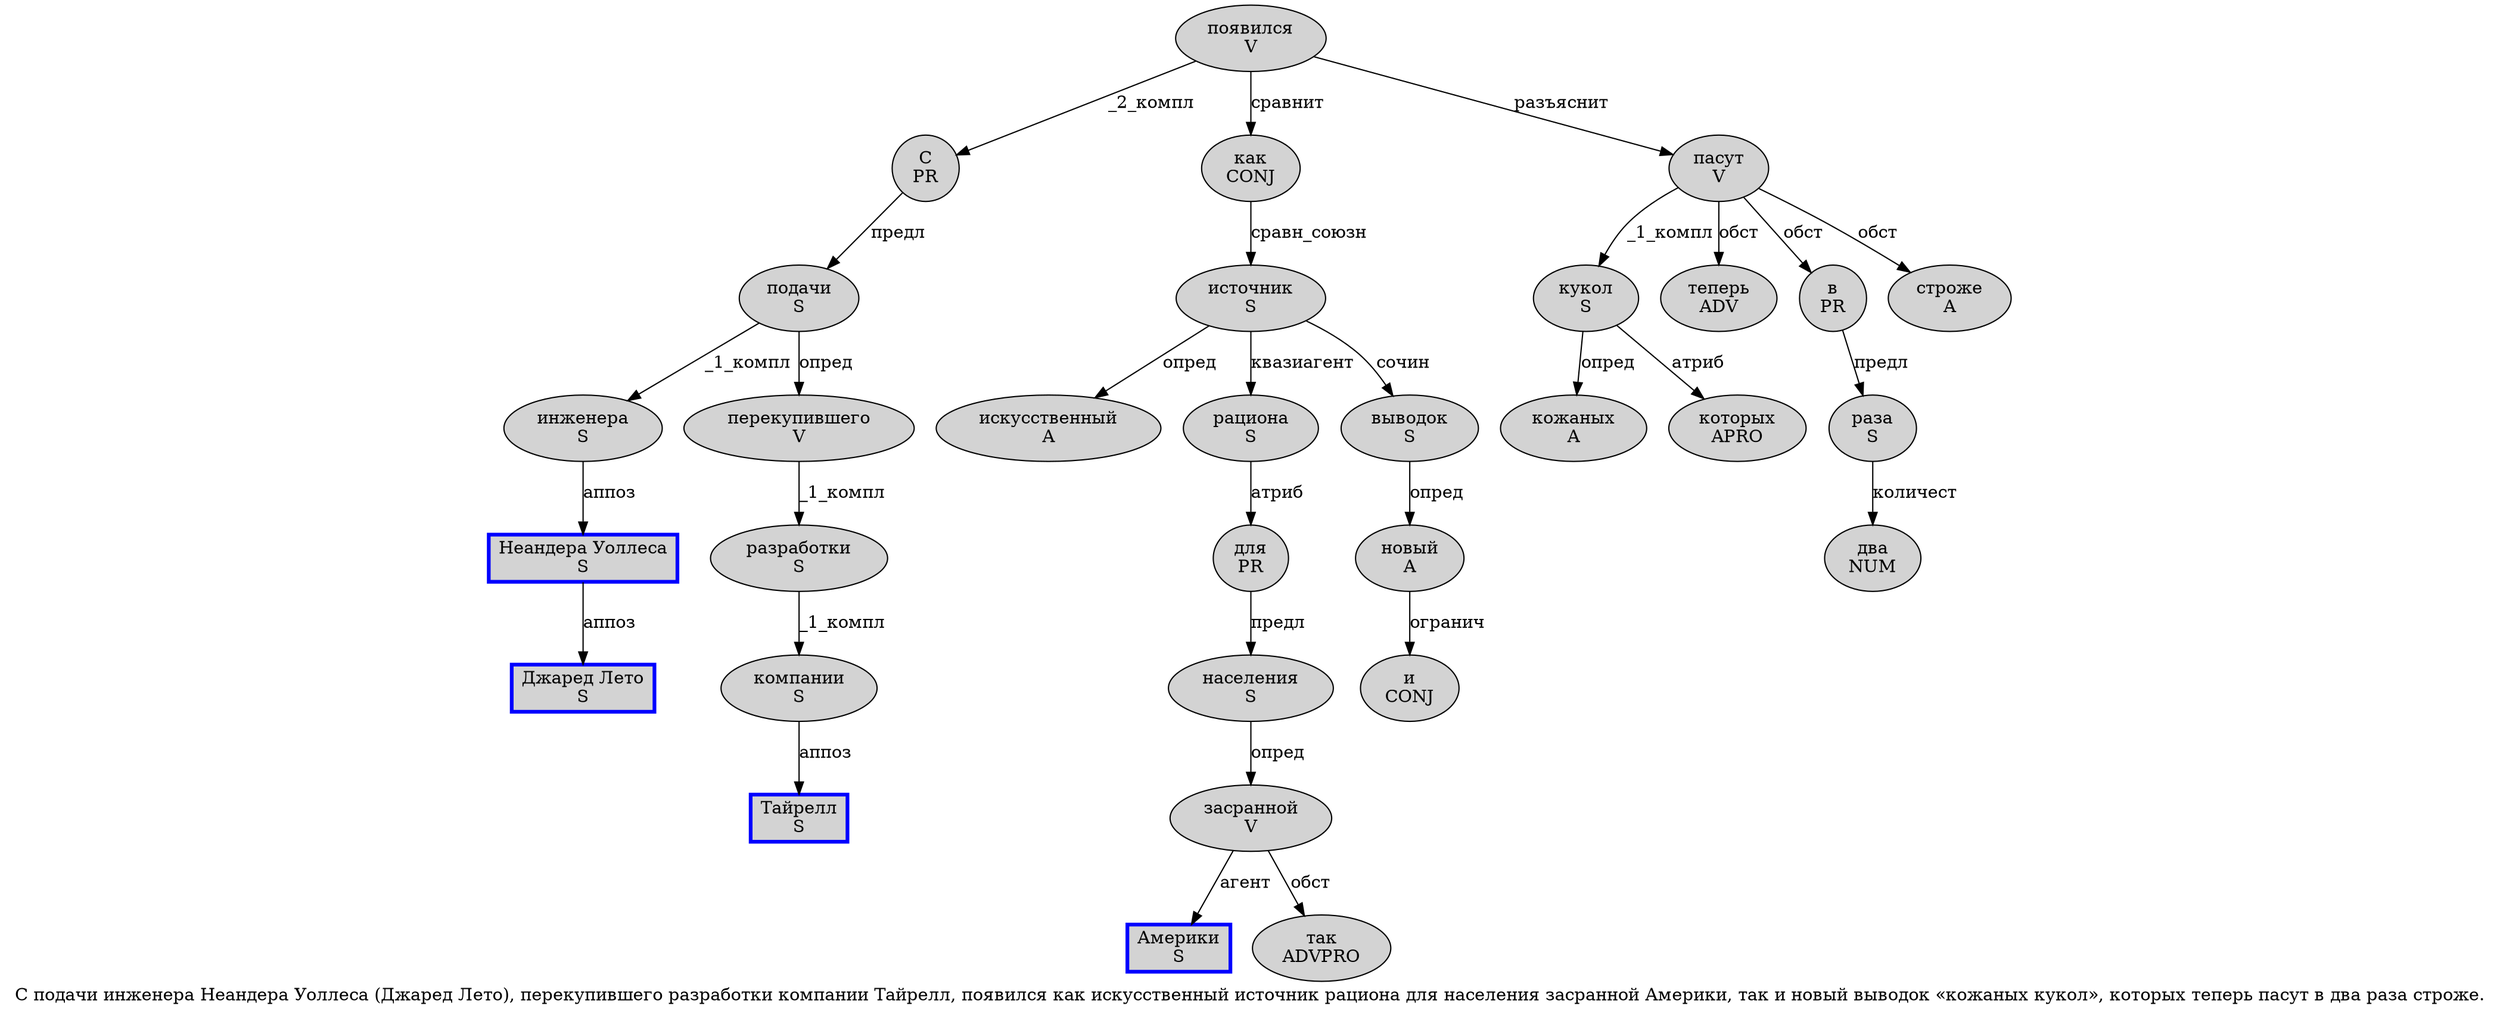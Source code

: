 digraph SENTENCE_2720 {
	graph [label="С подачи инженера Неандера Уоллеса (Джаред Лето), перекупившего разработки компании Тайрелл, появился как искусственный источник рациона для населения засранной Америки, так и новый выводок «кожаных кукол», которых теперь пасут в два раза строже."]
	node [style=filled]
		0 [label="С
PR" color="" fillcolor=lightgray penwidth=1 shape=ellipse]
		1 [label="подачи
S" color="" fillcolor=lightgray penwidth=1 shape=ellipse]
		2 [label="инженера
S" color="" fillcolor=lightgray penwidth=1 shape=ellipse]
		3 [label="Неандера Уоллеса
S" color=blue fillcolor=lightgray penwidth=3 shape=box]
		5 [label="Джаред Лето
S" color=blue fillcolor=lightgray penwidth=3 shape=box]
		8 [label="перекупившего
V" color="" fillcolor=lightgray penwidth=1 shape=ellipse]
		9 [label="разработки
S" color="" fillcolor=lightgray penwidth=1 shape=ellipse]
		10 [label="компании
S" color="" fillcolor=lightgray penwidth=1 shape=ellipse]
		11 [label="Тайрелл
S" color=blue fillcolor=lightgray penwidth=3 shape=box]
		13 [label="появился
V" color="" fillcolor=lightgray penwidth=1 shape=ellipse]
		14 [label="как
CONJ" color="" fillcolor=lightgray penwidth=1 shape=ellipse]
		15 [label="искусственный
A" color="" fillcolor=lightgray penwidth=1 shape=ellipse]
		16 [label="источник
S" color="" fillcolor=lightgray penwidth=1 shape=ellipse]
		17 [label="рациона
S" color="" fillcolor=lightgray penwidth=1 shape=ellipse]
		18 [label="для
PR" color="" fillcolor=lightgray penwidth=1 shape=ellipse]
		19 [label="населения
S" color="" fillcolor=lightgray penwidth=1 shape=ellipse]
		20 [label="засранной
V" color="" fillcolor=lightgray penwidth=1 shape=ellipse]
		21 [label="Америки
S" color=blue fillcolor=lightgray penwidth=3 shape=box]
		23 [label="так
ADVPRO" color="" fillcolor=lightgray penwidth=1 shape=ellipse]
		24 [label="и
CONJ" color="" fillcolor=lightgray penwidth=1 shape=ellipse]
		25 [label="новый
A" color="" fillcolor=lightgray penwidth=1 shape=ellipse]
		26 [label="выводок
S" color="" fillcolor=lightgray penwidth=1 shape=ellipse]
		28 [label="кожаных
A" color="" fillcolor=lightgray penwidth=1 shape=ellipse]
		29 [label="кукол
S" color="" fillcolor=lightgray penwidth=1 shape=ellipse]
		32 [label="которых
APRO" color="" fillcolor=lightgray penwidth=1 shape=ellipse]
		33 [label="теперь
ADV" color="" fillcolor=lightgray penwidth=1 shape=ellipse]
		34 [label="пасут
V" color="" fillcolor=lightgray penwidth=1 shape=ellipse]
		35 [label="в
PR" color="" fillcolor=lightgray penwidth=1 shape=ellipse]
		36 [label="два
NUM" color="" fillcolor=lightgray penwidth=1 shape=ellipse]
		37 [label="раза
S" color="" fillcolor=lightgray penwidth=1 shape=ellipse]
		38 [label="строже
A" color="" fillcolor=lightgray penwidth=1 shape=ellipse]
			8 -> 9 [label="_1_компл"]
			13 -> 0 [label="_2_компл"]
			13 -> 14 [label="сравнит"]
			13 -> 34 [label="разъяснит"]
			0 -> 1 [label="предл"]
			10 -> 11 [label="аппоз"]
			14 -> 16 [label="сравн_союзн"]
			18 -> 19 [label="предл"]
			1 -> 2 [label="_1_компл"]
			1 -> 8 [label="опред"]
			37 -> 36 [label="количест"]
			25 -> 24 [label="огранич"]
			17 -> 18 [label="атриб"]
			20 -> 21 [label="агент"]
			20 -> 23 [label="обст"]
			29 -> 28 [label="опред"]
			29 -> 32 [label="атриб"]
			26 -> 25 [label="опред"]
			16 -> 15 [label="опред"]
			16 -> 17 [label="квазиагент"]
			16 -> 26 [label="сочин"]
			2 -> 3 [label="аппоз"]
			19 -> 20 [label="опред"]
			35 -> 37 [label="предл"]
			3 -> 5 [label="аппоз"]
			9 -> 10 [label="_1_компл"]
			34 -> 29 [label="_1_компл"]
			34 -> 33 [label="обст"]
			34 -> 35 [label="обст"]
			34 -> 38 [label="обст"]
}